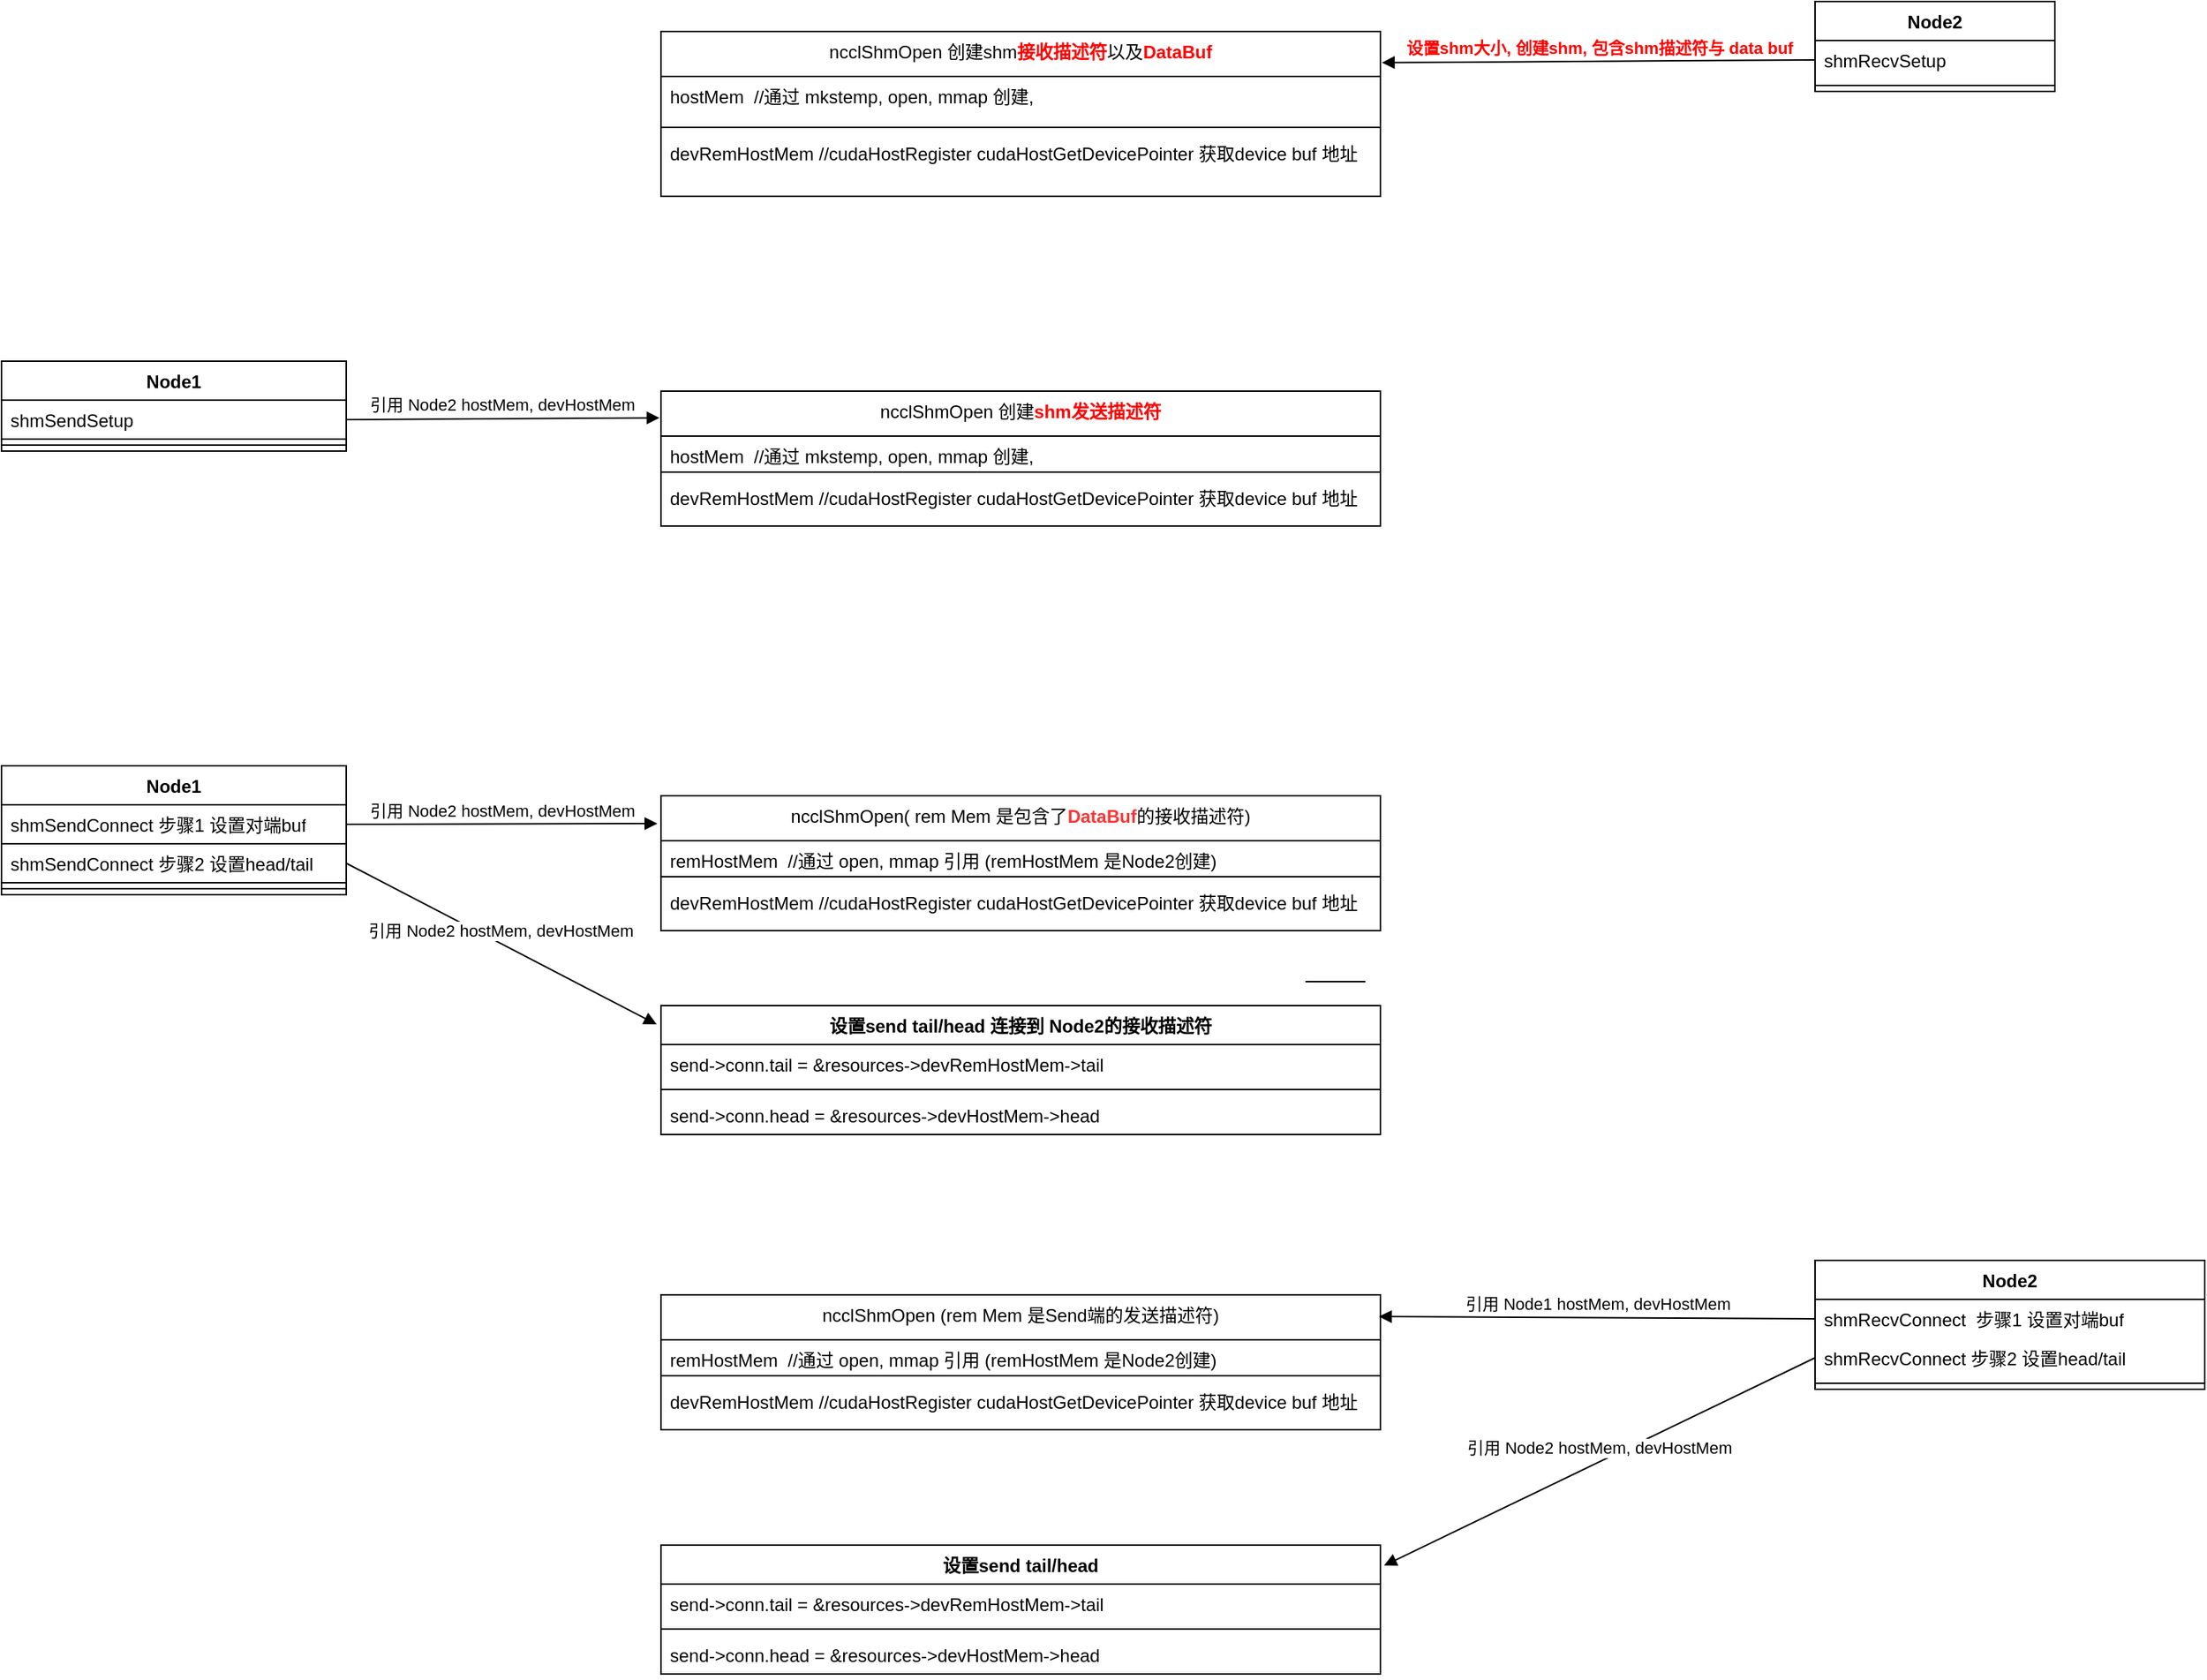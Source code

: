 <mxfile version="24.8.8">
  <diagram name="Page-1" id="Dgcp7kBMrUGKEQ_Mz09O">
    <mxGraphModel dx="3305" dy="923" grid="1" gridSize="10" guides="1" tooltips="1" connect="1" arrows="1" fold="1" page="1" pageScale="1" pageWidth="850" pageHeight="1100" math="0" shadow="0">
      <root>
        <mxCell id="0" />
        <mxCell id="1" parent="0" />
        <mxCell id="ZFk2LEt_zFQZBbhwsWkd-2" value="Node2" style="swimlane;fontStyle=1;align=center;verticalAlign=top;childLayout=stackLayout;horizontal=1;startSize=26;horizontalStack=0;resizeParent=1;resizeParentMax=0;resizeLast=0;collapsible=1;marginBottom=0;whiteSpace=wrap;html=1;" vertex="1" parent="1">
          <mxGeometry x="1000" y="110" width="160" height="60" as="geometry" />
        </mxCell>
        <mxCell id="ZFk2LEt_zFQZBbhwsWkd-3" value="shmRecvSetup" style="text;strokeColor=none;fillColor=none;align=left;verticalAlign=top;spacingLeft=4;spacingRight=4;overflow=hidden;rotatable=0;points=[[0,0.5],[1,0.5]];portConstraint=eastwest;whiteSpace=wrap;html=1;" vertex="1" parent="ZFk2LEt_zFQZBbhwsWkd-2">
          <mxGeometry y="26" width="160" height="26" as="geometry" />
        </mxCell>
        <mxCell id="ZFk2LEt_zFQZBbhwsWkd-4" value="" style="line;strokeWidth=1;fillColor=none;align=left;verticalAlign=middle;spacingTop=-1;spacingLeft=3;spacingRight=3;rotatable=0;labelPosition=right;points=[];portConstraint=eastwest;strokeColor=inherit;" vertex="1" parent="ZFk2LEt_zFQZBbhwsWkd-2">
          <mxGeometry y="52" width="160" height="8" as="geometry" />
        </mxCell>
        <mxCell id="ZFk2LEt_zFQZBbhwsWkd-6" value="Node1" style="swimlane;fontStyle=1;align=center;verticalAlign=top;childLayout=stackLayout;horizontal=1;startSize=26;horizontalStack=0;resizeParent=1;resizeParentMax=0;resizeLast=0;collapsible=1;marginBottom=0;whiteSpace=wrap;html=1;" vertex="1" parent="1">
          <mxGeometry x="-210" y="620" width="230" height="86" as="geometry" />
        </mxCell>
        <mxCell id="ZFk2LEt_zFQZBbhwsWkd-7" value="shmSendConnect 步骤1 设置对端buf" style="text;strokeColor=default;fillColor=none;align=left;verticalAlign=top;spacingLeft=4;spacingRight=4;overflow=hidden;rotatable=0;points=[[0,0.5],[1,0.5]];portConstraint=eastwest;whiteSpace=wrap;html=1;" vertex="1" parent="ZFk2LEt_zFQZBbhwsWkd-6">
          <mxGeometry y="26" width="230" height="26" as="geometry" />
        </mxCell>
        <mxCell id="ZFk2LEt_zFQZBbhwsWkd-32" value="shmSendConnect 步骤2 设置head/tail" style="text;strokeColor=default;fillColor=none;align=left;verticalAlign=top;spacingLeft=4;spacingRight=4;overflow=hidden;rotatable=0;points=[[0,0.5],[1,0.5]];portConstraint=eastwest;whiteSpace=wrap;html=1;" vertex="1" parent="ZFk2LEt_zFQZBbhwsWkd-6">
          <mxGeometry y="52" width="230" height="26" as="geometry" />
        </mxCell>
        <mxCell id="ZFk2LEt_zFQZBbhwsWkd-8" value="" style="line;strokeWidth=1;fillColor=none;align=left;verticalAlign=middle;spacingTop=-1;spacingLeft=3;spacingRight=3;rotatable=0;labelPosition=right;points=[];portConstraint=eastwest;strokeColor=inherit;" vertex="1" parent="ZFk2LEt_zFQZBbhwsWkd-6">
          <mxGeometry y="78" width="230" height="8" as="geometry" />
        </mxCell>
        <mxCell id="ZFk2LEt_zFQZBbhwsWkd-14" value="&lt;span style=&quot;font-weight: 400; text-align: left;&quot;&gt;ncclShmOpen 创建shm&lt;/span&gt;&lt;span style=&quot;text-align: left;&quot;&gt;&lt;font color=&quot;#ff0000&quot;&gt;接收描述符&lt;/font&gt;&lt;/span&gt;&lt;span style=&quot;font-weight: 400; text-align: left;&quot;&gt;以及&lt;/span&gt;&lt;span style=&quot;text-align: left;&quot;&gt;&lt;font color=&quot;#ff0000&quot;&gt;DataBuf&lt;/font&gt;&lt;br&gt;&lt;/span&gt;" style="swimlane;fontStyle=1;align=center;verticalAlign=top;childLayout=stackLayout;horizontal=1;startSize=30;horizontalStack=0;resizeParent=1;resizeParentMax=0;resizeLast=0;collapsible=1;marginBottom=0;whiteSpace=wrap;html=1;" vertex="1" parent="1">
          <mxGeometry x="230" y="130" width="480" height="110" as="geometry" />
        </mxCell>
        <mxCell id="ZFk2LEt_zFQZBbhwsWkd-15" value="hostMem&amp;nbsp; //通过 mkstemp, open, mmap 创建,&amp;nbsp;" style="text;strokeColor=none;fillColor=none;align=left;verticalAlign=top;spacingLeft=4;spacingRight=4;overflow=hidden;rotatable=0;points=[[0,0.5],[1,0.5]];portConstraint=eastwest;whiteSpace=wrap;html=1;" vertex="1" parent="ZFk2LEt_zFQZBbhwsWkd-14">
          <mxGeometry y="30" width="480" height="30" as="geometry" />
        </mxCell>
        <mxCell id="ZFk2LEt_zFQZBbhwsWkd-16" value="" style="line;strokeWidth=1;fillColor=none;align=left;verticalAlign=middle;spacingTop=-1;spacingLeft=3;spacingRight=3;rotatable=0;labelPosition=right;points=[];portConstraint=eastwest;strokeColor=inherit;" vertex="1" parent="ZFk2LEt_zFQZBbhwsWkd-14">
          <mxGeometry y="60" width="480" height="8" as="geometry" />
        </mxCell>
        <mxCell id="ZFk2LEt_zFQZBbhwsWkd-17" value="devRemHostMem //cudaHostRegister cudaHostGetDevicePointer 获取device buf 地址" style="text;strokeColor=none;fillColor=none;align=left;verticalAlign=top;spacingLeft=4;spacingRight=4;overflow=hidden;rotatable=0;points=[[0,0.5],[1,0.5]];portConstraint=eastwest;whiteSpace=wrap;html=1;" vertex="1" parent="ZFk2LEt_zFQZBbhwsWkd-14">
          <mxGeometry y="68" width="480" height="42" as="geometry" />
        </mxCell>
        <mxCell id="ZFk2LEt_zFQZBbhwsWkd-18" value="&lt;b&gt;&lt;font color=&quot;#ff0000&quot;&gt;设置shm大小, 创建shm, 包含shm描述符与 data buf&lt;/font&gt;&lt;/b&gt;" style="html=1;verticalAlign=bottom;endArrow=block;curved=0;rounded=0;exitX=0;exitY=0.5;exitDx=0;exitDy=0;entryX=1.002;entryY=0.189;entryDx=0;entryDy=0;entryPerimeter=0;" edge="1" parent="1" source="ZFk2LEt_zFQZBbhwsWkd-3" target="ZFk2LEt_zFQZBbhwsWkd-14">
          <mxGeometry width="80" relative="1" as="geometry">
            <mxPoint x="110" y="210" as="sourcePoint" />
            <mxPoint x="190" y="210" as="targetPoint" />
          </mxGeometry>
        </mxCell>
        <mxCell id="ZFk2LEt_zFQZBbhwsWkd-19" value="&lt;span style=&quot;font-weight: 400; text-align: left;&quot;&gt;ncclShmOpen( rem Mem 是包含了&lt;/span&gt;&lt;span style=&quot;text-align: left;&quot;&gt;&lt;font color=&quot;#ff3333&quot;&gt;DataBuf&lt;/font&gt;&lt;/span&gt;&lt;span style=&quot;font-weight: 400; text-align: left;&quot;&gt;的接收描述符)&lt;br&gt;&lt;/span&gt;" style="swimlane;fontStyle=1;align=center;verticalAlign=top;childLayout=stackLayout;horizontal=1;startSize=30;horizontalStack=0;resizeParent=1;resizeParentMax=0;resizeLast=0;collapsible=1;marginBottom=0;whiteSpace=wrap;html=1;" vertex="1" parent="1">
          <mxGeometry x="230" y="640" width="480" height="90" as="geometry" />
        </mxCell>
        <mxCell id="ZFk2LEt_zFQZBbhwsWkd-20" value="remHostMem&amp;nbsp; //通过 open, mmap 引用 (remHostMem 是Node2创建)" style="text;strokeColor=none;fillColor=none;align=left;verticalAlign=top;spacingLeft=4;spacingRight=4;overflow=hidden;rotatable=0;points=[[0,0.5],[1,0.5]];portConstraint=eastwest;whiteSpace=wrap;html=1;" vertex="1" parent="ZFk2LEt_zFQZBbhwsWkd-19">
          <mxGeometry y="30" width="480" height="20" as="geometry" />
        </mxCell>
        <mxCell id="ZFk2LEt_zFQZBbhwsWkd-21" value="" style="line;strokeWidth=1;fillColor=none;align=left;verticalAlign=middle;spacingTop=-1;spacingLeft=3;spacingRight=3;rotatable=0;labelPosition=right;points=[];portConstraint=eastwest;strokeColor=inherit;" vertex="1" parent="ZFk2LEt_zFQZBbhwsWkd-19">
          <mxGeometry y="50" width="480" height="8" as="geometry" />
        </mxCell>
        <mxCell id="ZFk2LEt_zFQZBbhwsWkd-22" value="devRemHostMem //cudaHostRegister cudaHostGetDevicePointer 获取device buf 地址" style="text;strokeColor=none;fillColor=none;align=left;verticalAlign=top;spacingLeft=4;spacingRight=4;overflow=hidden;rotatable=0;points=[[0,0.5],[1,0.5]];portConstraint=eastwest;whiteSpace=wrap;html=1;" vertex="1" parent="ZFk2LEt_zFQZBbhwsWkd-19">
          <mxGeometry y="58" width="480" height="32" as="geometry" />
        </mxCell>
        <mxCell id="ZFk2LEt_zFQZBbhwsWkd-23" value="引用 Node2 hostMem, devHostMem" style="html=1;verticalAlign=bottom;endArrow=block;curved=0;rounded=0;exitX=1;exitY=0.5;exitDx=0;exitDy=0;entryX=-0.005;entryY=0.206;entryDx=0;entryDy=0;entryPerimeter=0;" edge="1" parent="1" source="ZFk2LEt_zFQZBbhwsWkd-7" target="ZFk2LEt_zFQZBbhwsWkd-19">
          <mxGeometry width="80" relative="1" as="geometry">
            <mxPoint x="660" y="439" as="sourcePoint" />
            <mxPoint x="586" y="506" as="targetPoint" />
          </mxGeometry>
        </mxCell>
        <mxCell id="ZFk2LEt_zFQZBbhwsWkd-28" value="设置send tail/head 连接到 Node2的接收描述符" style="swimlane;fontStyle=1;align=center;verticalAlign=top;childLayout=stackLayout;horizontal=1;startSize=26;horizontalStack=0;resizeParent=1;resizeParentMax=0;resizeLast=0;collapsible=1;marginBottom=0;whiteSpace=wrap;html=1;" vertex="1" parent="1">
          <mxGeometry x="230" y="780" width="480" height="86" as="geometry" />
        </mxCell>
        <UserObject label="send-&gt;conn.tail = &amp;resources-&gt;devRemHostMem-&gt;tail" link="send-&gt;conn.tail = &amp;resources-&gt;devRemHostMem-&gt;tail" id="ZFk2LEt_zFQZBbhwsWkd-29">
          <mxCell style="text;strokeColor=none;fillColor=none;align=left;verticalAlign=top;spacingLeft=4;spacingRight=4;overflow=hidden;rotatable=0;points=[[0,0.5],[1,0.5]];portConstraint=eastwest;whiteSpace=wrap;html=1;" vertex="1" parent="ZFk2LEt_zFQZBbhwsWkd-28">
            <mxGeometry y="26" width="480" height="26" as="geometry" />
          </mxCell>
        </UserObject>
        <mxCell id="ZFk2LEt_zFQZBbhwsWkd-30" value="" style="line;strokeWidth=1;fillColor=none;align=left;verticalAlign=middle;spacingTop=-1;spacingLeft=3;spacingRight=3;rotatable=0;labelPosition=right;points=[];portConstraint=eastwest;strokeColor=inherit;" vertex="1" parent="ZFk2LEt_zFQZBbhwsWkd-28">
          <mxGeometry y="52" width="480" height="8" as="geometry" />
        </mxCell>
        <mxCell id="ZFk2LEt_zFQZBbhwsWkd-31" value="send-&amp;gt;conn.head = &amp;amp;resources-&amp;gt;devHostMem-&amp;gt;head" style="text;strokeColor=none;fillColor=none;align=left;verticalAlign=top;spacingLeft=4;spacingRight=4;overflow=hidden;rotatable=0;points=[[0,0.5],[1,0.5]];portConstraint=eastwest;whiteSpace=wrap;html=1;" vertex="1" parent="ZFk2LEt_zFQZBbhwsWkd-28">
          <mxGeometry y="60" width="480" height="26" as="geometry" />
        </mxCell>
        <mxCell id="ZFk2LEt_zFQZBbhwsWkd-33" value="引用 Node2 hostMem, devHostMem" style="html=1;verticalAlign=bottom;endArrow=block;curved=0;rounded=0;exitX=1;exitY=0.5;exitDx=0;exitDy=0;entryX=-0.006;entryY=0.146;entryDx=0;entryDy=0;entryPerimeter=0;" edge="1" parent="1" source="ZFk2LEt_zFQZBbhwsWkd-32" target="ZFk2LEt_zFQZBbhwsWkd-28">
          <mxGeometry width="80" relative="1" as="geometry">
            <mxPoint x="30" y="669" as="sourcePoint" />
            <mxPoint x="238" y="669" as="targetPoint" />
          </mxGeometry>
        </mxCell>
        <mxCell id="ZFk2LEt_zFQZBbhwsWkd-34" value="Node2" style="swimlane;fontStyle=1;align=center;verticalAlign=top;childLayout=stackLayout;horizontal=1;startSize=26;horizontalStack=0;resizeParent=1;resizeParentMax=0;resizeLast=0;collapsible=1;marginBottom=0;whiteSpace=wrap;html=1;" vertex="1" parent="1">
          <mxGeometry x="1000" y="950" width="260" height="86" as="geometry" />
        </mxCell>
        <mxCell id="ZFk2LEt_zFQZBbhwsWkd-35" value="shmRecvConnect&amp;nbsp;&amp;nbsp;步骤1 设置对端buf" style="text;strokeColor=none;fillColor=none;align=left;verticalAlign=top;spacingLeft=4;spacingRight=4;overflow=hidden;rotatable=0;points=[[0,0.5],[1,0.5]];portConstraint=eastwest;whiteSpace=wrap;html=1;" vertex="1" parent="ZFk2LEt_zFQZBbhwsWkd-34">
          <mxGeometry y="26" width="260" height="26" as="geometry" />
        </mxCell>
        <mxCell id="ZFk2LEt_zFQZBbhwsWkd-55" value="shmRecvConnect&amp;nbsp;步骤2 设置head/tail" style="text;strokeColor=none;fillColor=none;align=left;verticalAlign=top;spacingLeft=4;spacingRight=4;overflow=hidden;rotatable=0;points=[[0,0.5],[1,0.5]];portConstraint=eastwest;whiteSpace=wrap;html=1;" vertex="1" parent="ZFk2LEt_zFQZBbhwsWkd-34">
          <mxGeometry y="52" width="260" height="26" as="geometry" />
        </mxCell>
        <mxCell id="ZFk2LEt_zFQZBbhwsWkd-36" value="" style="line;strokeWidth=1;fillColor=none;align=left;verticalAlign=middle;spacingTop=-1;spacingLeft=3;spacingRight=3;rotatable=0;labelPosition=right;points=[];portConstraint=eastwest;strokeColor=inherit;" vertex="1" parent="ZFk2LEt_zFQZBbhwsWkd-34">
          <mxGeometry y="78" width="260" height="8" as="geometry" />
        </mxCell>
        <mxCell id="ZFk2LEt_zFQZBbhwsWkd-37" value="设置send tail/head" style="swimlane;fontStyle=1;align=center;verticalAlign=top;childLayout=stackLayout;horizontal=1;startSize=26;horizontalStack=0;resizeParent=1;resizeParentMax=0;resizeLast=0;collapsible=1;marginBottom=0;whiteSpace=wrap;html=1;" vertex="1" parent="1">
          <mxGeometry x="230" y="1140" width="480" height="86" as="geometry" />
        </mxCell>
        <UserObject label="send-&gt;conn.tail = &amp;resources-&gt;devRemHostMem-&gt;tail" link="send-&gt;conn.tail = &amp;resources-&gt;devRemHostMem-&gt;tail" id="ZFk2LEt_zFQZBbhwsWkd-38">
          <mxCell style="text;strokeColor=none;fillColor=none;align=left;verticalAlign=top;spacingLeft=4;spacingRight=4;overflow=hidden;rotatable=0;points=[[0,0.5],[1,0.5]];portConstraint=eastwest;whiteSpace=wrap;html=1;" vertex="1" parent="ZFk2LEt_zFQZBbhwsWkd-37">
            <mxGeometry y="26" width="480" height="26" as="geometry" />
          </mxCell>
        </UserObject>
        <mxCell id="ZFk2LEt_zFQZBbhwsWkd-39" value="" style="line;strokeWidth=1;fillColor=none;align=left;verticalAlign=middle;spacingTop=-1;spacingLeft=3;spacingRight=3;rotatable=0;labelPosition=right;points=[];portConstraint=eastwest;strokeColor=inherit;" vertex="1" parent="ZFk2LEt_zFQZBbhwsWkd-37">
          <mxGeometry y="52" width="480" height="8" as="geometry" />
        </mxCell>
        <mxCell id="ZFk2LEt_zFQZBbhwsWkd-40" value="send-&amp;gt;conn.head = &amp;amp;resources-&amp;gt;devHostMem-&amp;gt;head" style="text;strokeColor=none;fillColor=none;align=left;verticalAlign=top;spacingLeft=4;spacingRight=4;overflow=hidden;rotatable=0;points=[[0,0.5],[1,0.5]];portConstraint=eastwest;whiteSpace=wrap;html=1;" vertex="1" parent="ZFk2LEt_zFQZBbhwsWkd-37">
          <mxGeometry y="60" width="480" height="26" as="geometry" />
        </mxCell>
        <mxCell id="ZFk2LEt_zFQZBbhwsWkd-41" value="" style="line;strokeWidth=1;fillColor=none;align=left;verticalAlign=middle;spacingTop=-1;spacingLeft=3;spacingRight=3;rotatable=0;labelPosition=right;points=[];portConstraint=eastwest;strokeColor=inherit;" vertex="1" parent="1">
          <mxGeometry x="660" y="760" width="40" height="8" as="geometry" />
        </mxCell>
        <mxCell id="ZFk2LEt_zFQZBbhwsWkd-42" value="Node1" style="swimlane;fontStyle=1;align=center;verticalAlign=top;childLayout=stackLayout;horizontal=1;startSize=26;horizontalStack=0;resizeParent=1;resizeParentMax=0;resizeLast=0;collapsible=1;marginBottom=0;whiteSpace=wrap;html=1;" vertex="1" parent="1">
          <mxGeometry x="-210" y="350" width="230" height="60" as="geometry" />
        </mxCell>
        <mxCell id="ZFk2LEt_zFQZBbhwsWkd-43" value="shmSendSetup" style="text;strokeColor=default;fillColor=none;align=left;verticalAlign=top;spacingLeft=4;spacingRight=4;overflow=hidden;rotatable=0;points=[[0,0.5],[1,0.5]];portConstraint=eastwest;whiteSpace=wrap;html=1;" vertex="1" parent="ZFk2LEt_zFQZBbhwsWkd-42">
          <mxGeometry y="26" width="230" height="26" as="geometry" />
        </mxCell>
        <mxCell id="ZFk2LEt_zFQZBbhwsWkd-45" value="" style="line;strokeWidth=1;fillColor=none;align=left;verticalAlign=middle;spacingTop=-1;spacingLeft=3;spacingRight=3;rotatable=0;labelPosition=right;points=[];portConstraint=eastwest;strokeColor=inherit;" vertex="1" parent="ZFk2LEt_zFQZBbhwsWkd-42">
          <mxGeometry y="52" width="230" height="8" as="geometry" />
        </mxCell>
        <mxCell id="ZFk2LEt_zFQZBbhwsWkd-46" value="&lt;span style=&quot;font-weight: 400; text-align: left;&quot;&gt;ncclShmOpen 创建&lt;/span&gt;&lt;span style=&quot;text-align: left;&quot;&gt;&lt;font color=&quot;#ff0000&quot;&gt;shm发送描述符&lt;/font&gt;&lt;br&gt;&lt;/span&gt;" style="swimlane;fontStyle=1;align=center;verticalAlign=top;childLayout=stackLayout;horizontal=1;startSize=30;horizontalStack=0;resizeParent=1;resizeParentMax=0;resizeLast=0;collapsible=1;marginBottom=0;whiteSpace=wrap;html=1;" vertex="1" parent="1">
          <mxGeometry x="230" y="370" width="480" height="90" as="geometry" />
        </mxCell>
        <mxCell id="ZFk2LEt_zFQZBbhwsWkd-47" value="hostMem&amp;nbsp; //通过 mkstemp, open, mmap 创建,&amp;nbsp;" style="text;strokeColor=none;fillColor=none;align=left;verticalAlign=top;spacingLeft=4;spacingRight=4;overflow=hidden;rotatable=0;points=[[0,0.5],[1,0.5]];portConstraint=eastwest;whiteSpace=wrap;html=1;" vertex="1" parent="ZFk2LEt_zFQZBbhwsWkd-46">
          <mxGeometry y="30" width="480" height="20" as="geometry" />
        </mxCell>
        <mxCell id="ZFk2LEt_zFQZBbhwsWkd-48" value="" style="line;strokeWidth=1;fillColor=none;align=left;verticalAlign=middle;spacingTop=-1;spacingLeft=3;spacingRight=3;rotatable=0;labelPosition=right;points=[];portConstraint=eastwest;strokeColor=inherit;" vertex="1" parent="ZFk2LEt_zFQZBbhwsWkd-46">
          <mxGeometry y="50" width="480" height="8" as="geometry" />
        </mxCell>
        <mxCell id="ZFk2LEt_zFQZBbhwsWkd-49" value="devRemHostMem //cudaHostRegister cudaHostGetDevicePointer 获取device buf 地址" style="text;strokeColor=none;fillColor=none;align=left;verticalAlign=top;spacingLeft=4;spacingRight=4;overflow=hidden;rotatable=0;points=[[0,0.5],[1,0.5]];portConstraint=eastwest;whiteSpace=wrap;html=1;" vertex="1" parent="ZFk2LEt_zFQZBbhwsWkd-46">
          <mxGeometry y="58" width="480" height="32" as="geometry" />
        </mxCell>
        <mxCell id="ZFk2LEt_zFQZBbhwsWkd-50" value="引用 Node2 hostMem, devHostMem" style="html=1;verticalAlign=bottom;endArrow=block;curved=0;rounded=0;exitX=1;exitY=0.5;exitDx=0;exitDy=0;entryX=-0.002;entryY=0.198;entryDx=0;entryDy=0;entryPerimeter=0;" edge="1" parent="1" source="ZFk2LEt_zFQZBbhwsWkd-43" target="ZFk2LEt_zFQZBbhwsWkd-46">
          <mxGeometry width="80" relative="1" as="geometry">
            <mxPoint x="30" y="669" as="sourcePoint" />
            <mxPoint x="238" y="669" as="targetPoint" />
          </mxGeometry>
        </mxCell>
        <mxCell id="ZFk2LEt_zFQZBbhwsWkd-51" value="&lt;span style=&quot;font-weight: 400; text-align: left;&quot;&gt;ncclShmOpen (rem Mem 是Send端的发送描述符)&lt;br&gt;&lt;/span&gt;" style="swimlane;fontStyle=1;align=center;verticalAlign=top;childLayout=stackLayout;horizontal=1;startSize=30;horizontalStack=0;resizeParent=1;resizeParentMax=0;resizeLast=0;collapsible=1;marginBottom=0;whiteSpace=wrap;html=1;" vertex="1" parent="1">
          <mxGeometry x="230" y="973" width="480" height="90" as="geometry" />
        </mxCell>
        <mxCell id="ZFk2LEt_zFQZBbhwsWkd-52" value="remHostMem&amp;nbsp; //通过 open, mmap 引用 (remHostMem 是Node2创建)" style="text;strokeColor=none;fillColor=none;align=left;verticalAlign=top;spacingLeft=4;spacingRight=4;overflow=hidden;rotatable=0;points=[[0,0.5],[1,0.5]];portConstraint=eastwest;whiteSpace=wrap;html=1;" vertex="1" parent="ZFk2LEt_zFQZBbhwsWkd-51">
          <mxGeometry y="30" width="480" height="20" as="geometry" />
        </mxCell>
        <mxCell id="ZFk2LEt_zFQZBbhwsWkd-53" value="" style="line;strokeWidth=1;fillColor=none;align=left;verticalAlign=middle;spacingTop=-1;spacingLeft=3;spacingRight=3;rotatable=0;labelPosition=right;points=[];portConstraint=eastwest;strokeColor=inherit;" vertex="1" parent="ZFk2LEt_zFQZBbhwsWkd-51">
          <mxGeometry y="50" width="480" height="8" as="geometry" />
        </mxCell>
        <mxCell id="ZFk2LEt_zFQZBbhwsWkd-54" value="devRemHostMem //cudaHostRegister cudaHostGetDevicePointer 获取device buf 地址" style="text;strokeColor=none;fillColor=none;align=left;verticalAlign=top;spacingLeft=4;spacingRight=4;overflow=hidden;rotatable=0;points=[[0,0.5],[1,0.5]];portConstraint=eastwest;whiteSpace=wrap;html=1;" vertex="1" parent="ZFk2LEt_zFQZBbhwsWkd-51">
          <mxGeometry y="58" width="480" height="32" as="geometry" />
        </mxCell>
        <mxCell id="ZFk2LEt_zFQZBbhwsWkd-56" value="引用 Node1 hostMem, devHostMem" style="html=1;verticalAlign=bottom;endArrow=block;curved=0;rounded=0;exitX=0;exitY=0.5;exitDx=0;exitDy=0;entryX=0.998;entryY=0.161;entryDx=0;entryDy=0;entryPerimeter=0;" edge="1" parent="1" source="ZFk2LEt_zFQZBbhwsWkd-35" target="ZFk2LEt_zFQZBbhwsWkd-51">
          <mxGeometry width="80" relative="1" as="geometry">
            <mxPoint x="30" y="669" as="sourcePoint" />
            <mxPoint x="238" y="669" as="targetPoint" />
          </mxGeometry>
        </mxCell>
        <mxCell id="ZFk2LEt_zFQZBbhwsWkd-57" value="引用 Node2 hostMem, devHostMem" style="html=1;verticalAlign=bottom;endArrow=block;curved=0;rounded=0;exitX=0;exitY=0.5;exitDx=0;exitDy=0;entryX=1.005;entryY=0.159;entryDx=0;entryDy=0;entryPerimeter=0;" edge="1" parent="1" source="ZFk2LEt_zFQZBbhwsWkd-55" target="ZFk2LEt_zFQZBbhwsWkd-37">
          <mxGeometry width="80" relative="1" as="geometry">
            <mxPoint x="30" y="695" as="sourcePoint" />
            <mxPoint x="237" y="803" as="targetPoint" />
          </mxGeometry>
        </mxCell>
      </root>
    </mxGraphModel>
  </diagram>
</mxfile>
